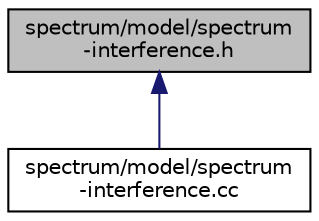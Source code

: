 digraph "spectrum/model/spectrum-interference.h"
{
  edge [fontname="Helvetica",fontsize="10",labelfontname="Helvetica",labelfontsize="10"];
  node [fontname="Helvetica",fontsize="10",shape=record];
  Node1 [label="spectrum/model/spectrum\l-interference.h",height=0.2,width=0.4,color="black", fillcolor="grey75", style="filled", fontcolor="black"];
  Node1 -> Node2 [dir="back",color="midnightblue",fontsize="10",style="solid"];
  Node2 [label="spectrum/model/spectrum\l-interference.cc",height=0.2,width=0.4,color="black", fillcolor="white", style="filled",URL="$dc/d5e/spectrum-interference_8cc.html"];
}
